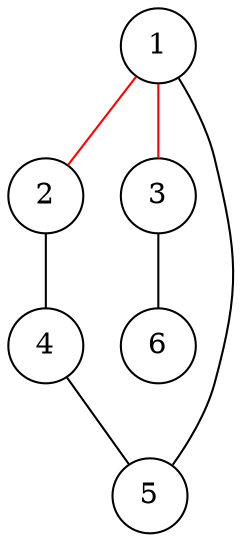 digraph questiononeparttwo {
node [shape=circle]
edge [arrowhead=none]
subgraph {
1 -> 2 [color = red]
1 -> 3 [color = red]
1 -> 5
2 -> 4
3 -> 6
4 -> 5
}
}
